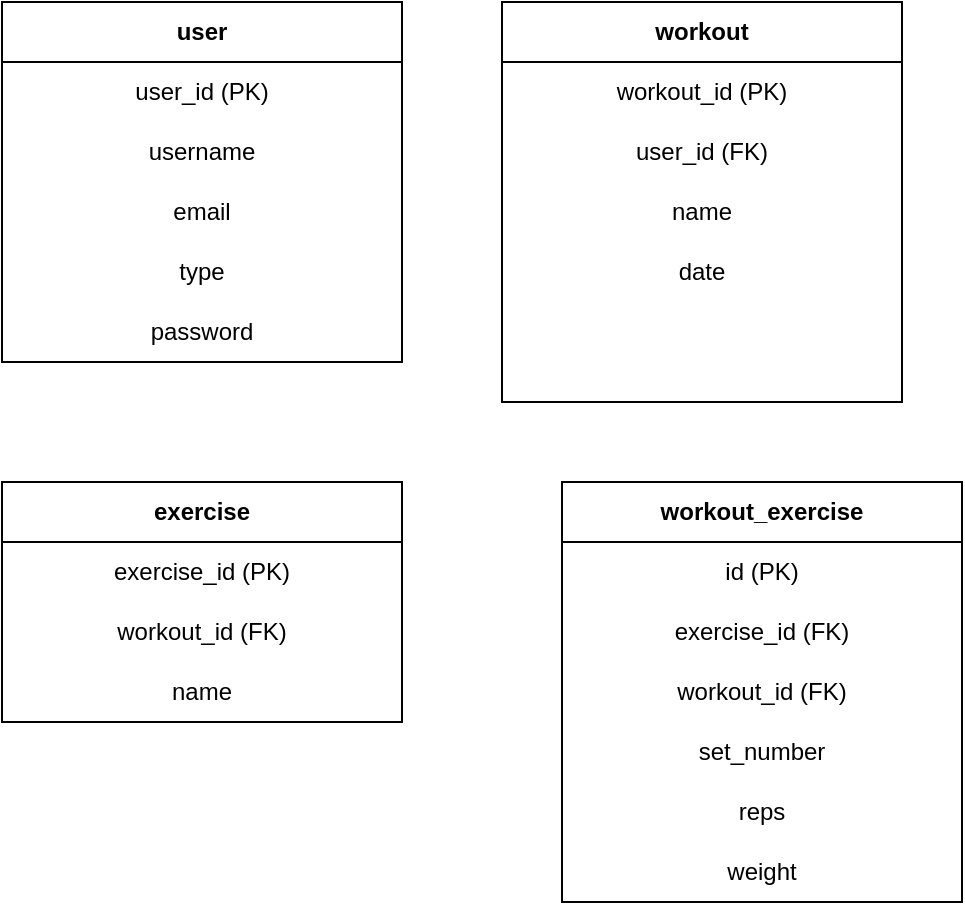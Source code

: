 <mxfile version="25.0.1">
  <diagram name="Page-1" id="_UrB7X2O_bQnR6X4eC7d">
    <mxGraphModel dx="1041" dy="478" grid="1" gridSize="10" guides="1" tooltips="1" connect="1" arrows="1" fold="1" page="1" pageScale="1" pageWidth="1654" pageHeight="1169" math="0" shadow="0">
      <root>
        <mxCell id="0" />
        <mxCell id="1" parent="0" />
        <mxCell id="7U7vAsr_AXt3HuqYSihi-1" value="user" style="swimlane;whiteSpace=wrap;html=1;startSize=30;" vertex="1" parent="1">
          <mxGeometry x="300" y="100" width="200" height="180" as="geometry" />
        </mxCell>
        <mxCell id="7U7vAsr_AXt3HuqYSihi-6" value="user_id (PK)" style="text;html=1;align=center;verticalAlign=middle;whiteSpace=wrap;rounded=0;" vertex="1" parent="7U7vAsr_AXt3HuqYSihi-1">
          <mxGeometry y="30" width="200" height="30" as="geometry" />
        </mxCell>
        <mxCell id="7U7vAsr_AXt3HuqYSihi-7" value="username" style="text;html=1;align=center;verticalAlign=middle;whiteSpace=wrap;rounded=0;" vertex="1" parent="7U7vAsr_AXt3HuqYSihi-1">
          <mxGeometry y="60" width="200" height="30" as="geometry" />
        </mxCell>
        <mxCell id="7U7vAsr_AXt3HuqYSihi-8" value="email" style="text;html=1;align=center;verticalAlign=middle;whiteSpace=wrap;rounded=0;" vertex="1" parent="7U7vAsr_AXt3HuqYSihi-1">
          <mxGeometry y="90" width="200" height="30" as="geometry" />
        </mxCell>
        <mxCell id="7U7vAsr_AXt3HuqYSihi-9" value="type" style="text;html=1;align=center;verticalAlign=middle;whiteSpace=wrap;rounded=0;" vertex="1" parent="7U7vAsr_AXt3HuqYSihi-1">
          <mxGeometry y="120" width="200" height="30" as="geometry" />
        </mxCell>
        <mxCell id="7U7vAsr_AXt3HuqYSihi-10" value="password" style="text;html=1;align=center;verticalAlign=middle;whiteSpace=wrap;rounded=0;" vertex="1" parent="7U7vAsr_AXt3HuqYSihi-1">
          <mxGeometry y="150" width="200" height="30" as="geometry" />
        </mxCell>
        <mxCell id="7U7vAsr_AXt3HuqYSihi-2" value="workout" style="swimlane;whiteSpace=wrap;html=1;startSize=30;" vertex="1" parent="1">
          <mxGeometry x="550" y="100" width="200" height="200" as="geometry" />
        </mxCell>
        <mxCell id="7U7vAsr_AXt3HuqYSihi-11" value="workout_id (PK)" style="text;html=1;align=center;verticalAlign=middle;whiteSpace=wrap;rounded=0;" vertex="1" parent="7U7vAsr_AXt3HuqYSihi-2">
          <mxGeometry y="30" width="200" height="30" as="geometry" />
        </mxCell>
        <mxCell id="7U7vAsr_AXt3HuqYSihi-12" value="user_id (FK)" style="text;html=1;align=center;verticalAlign=middle;whiteSpace=wrap;rounded=0;" vertex="1" parent="7U7vAsr_AXt3HuqYSihi-2">
          <mxGeometry y="60" width="200" height="30" as="geometry" />
        </mxCell>
        <mxCell id="7U7vAsr_AXt3HuqYSihi-13" value="name" style="text;html=1;align=center;verticalAlign=middle;whiteSpace=wrap;rounded=0;" vertex="1" parent="7U7vAsr_AXt3HuqYSihi-2">
          <mxGeometry y="90" width="200" height="30" as="geometry" />
        </mxCell>
        <mxCell id="7U7vAsr_AXt3HuqYSihi-25" value="date" style="text;html=1;align=center;verticalAlign=middle;whiteSpace=wrap;rounded=0;" vertex="1" parent="7U7vAsr_AXt3HuqYSihi-2">
          <mxGeometry y="120" width="200" height="30" as="geometry" />
        </mxCell>
        <mxCell id="7U7vAsr_AXt3HuqYSihi-3" value="exercise" style="swimlane;whiteSpace=wrap;html=1;startSize=30;" vertex="1" parent="1">
          <mxGeometry x="300" y="340" width="200" height="120" as="geometry" />
        </mxCell>
        <mxCell id="7U7vAsr_AXt3HuqYSihi-14" value="exercise_id (PK)" style="text;html=1;align=center;verticalAlign=middle;whiteSpace=wrap;rounded=0;" vertex="1" parent="7U7vAsr_AXt3HuqYSihi-3">
          <mxGeometry y="30" width="200" height="30" as="geometry" />
        </mxCell>
        <mxCell id="7U7vAsr_AXt3HuqYSihi-15" value="workout_id (FK)" style="text;html=1;align=center;verticalAlign=middle;whiteSpace=wrap;rounded=0;" vertex="1" parent="7U7vAsr_AXt3HuqYSihi-3">
          <mxGeometry y="60" width="200" height="30" as="geometry" />
        </mxCell>
        <mxCell id="7U7vAsr_AXt3HuqYSihi-16" value="name" style="text;html=1;align=center;verticalAlign=middle;whiteSpace=wrap;rounded=0;" vertex="1" parent="7U7vAsr_AXt3HuqYSihi-3">
          <mxGeometry y="90" width="200" height="30" as="geometry" />
        </mxCell>
        <mxCell id="7U7vAsr_AXt3HuqYSihi-4" value="workout_exercise" style="swimlane;whiteSpace=wrap;html=1;startSize=30;" vertex="1" parent="1">
          <mxGeometry x="580" y="340" width="200" height="210" as="geometry" />
        </mxCell>
        <mxCell id="7U7vAsr_AXt3HuqYSihi-19" value="id (PK)" style="text;html=1;align=center;verticalAlign=middle;whiteSpace=wrap;rounded=0;" vertex="1" parent="7U7vAsr_AXt3HuqYSihi-4">
          <mxGeometry y="30" width="200" height="30" as="geometry" />
        </mxCell>
        <mxCell id="7U7vAsr_AXt3HuqYSihi-21" value="exercise_id (FK)" style="text;html=1;align=center;verticalAlign=middle;whiteSpace=wrap;rounded=0;" vertex="1" parent="7U7vAsr_AXt3HuqYSihi-4">
          <mxGeometry y="60" width="200" height="30" as="geometry" />
        </mxCell>
        <mxCell id="7U7vAsr_AXt3HuqYSihi-22" value="workout_id (FK)" style="text;html=1;align=center;verticalAlign=middle;whiteSpace=wrap;rounded=0;" vertex="1" parent="7U7vAsr_AXt3HuqYSihi-4">
          <mxGeometry y="90" width="200" height="30" as="geometry" />
        </mxCell>
        <mxCell id="7U7vAsr_AXt3HuqYSihi-17" value="set_number" style="text;html=1;align=center;verticalAlign=middle;whiteSpace=wrap;rounded=0;" vertex="1" parent="7U7vAsr_AXt3HuqYSihi-4">
          <mxGeometry y="120" width="200" height="30" as="geometry" />
        </mxCell>
        <mxCell id="7U7vAsr_AXt3HuqYSihi-23" value="reps" style="text;html=1;align=center;verticalAlign=middle;whiteSpace=wrap;rounded=0;" vertex="1" parent="7U7vAsr_AXt3HuqYSihi-4">
          <mxGeometry y="150" width="200" height="30" as="geometry" />
        </mxCell>
        <mxCell id="7U7vAsr_AXt3HuqYSihi-24" value="weight" style="text;html=1;align=center;verticalAlign=middle;whiteSpace=wrap;rounded=0;" vertex="1" parent="7U7vAsr_AXt3HuqYSihi-4">
          <mxGeometry y="180" width="200" height="30" as="geometry" />
        </mxCell>
      </root>
    </mxGraphModel>
  </diagram>
</mxfile>
